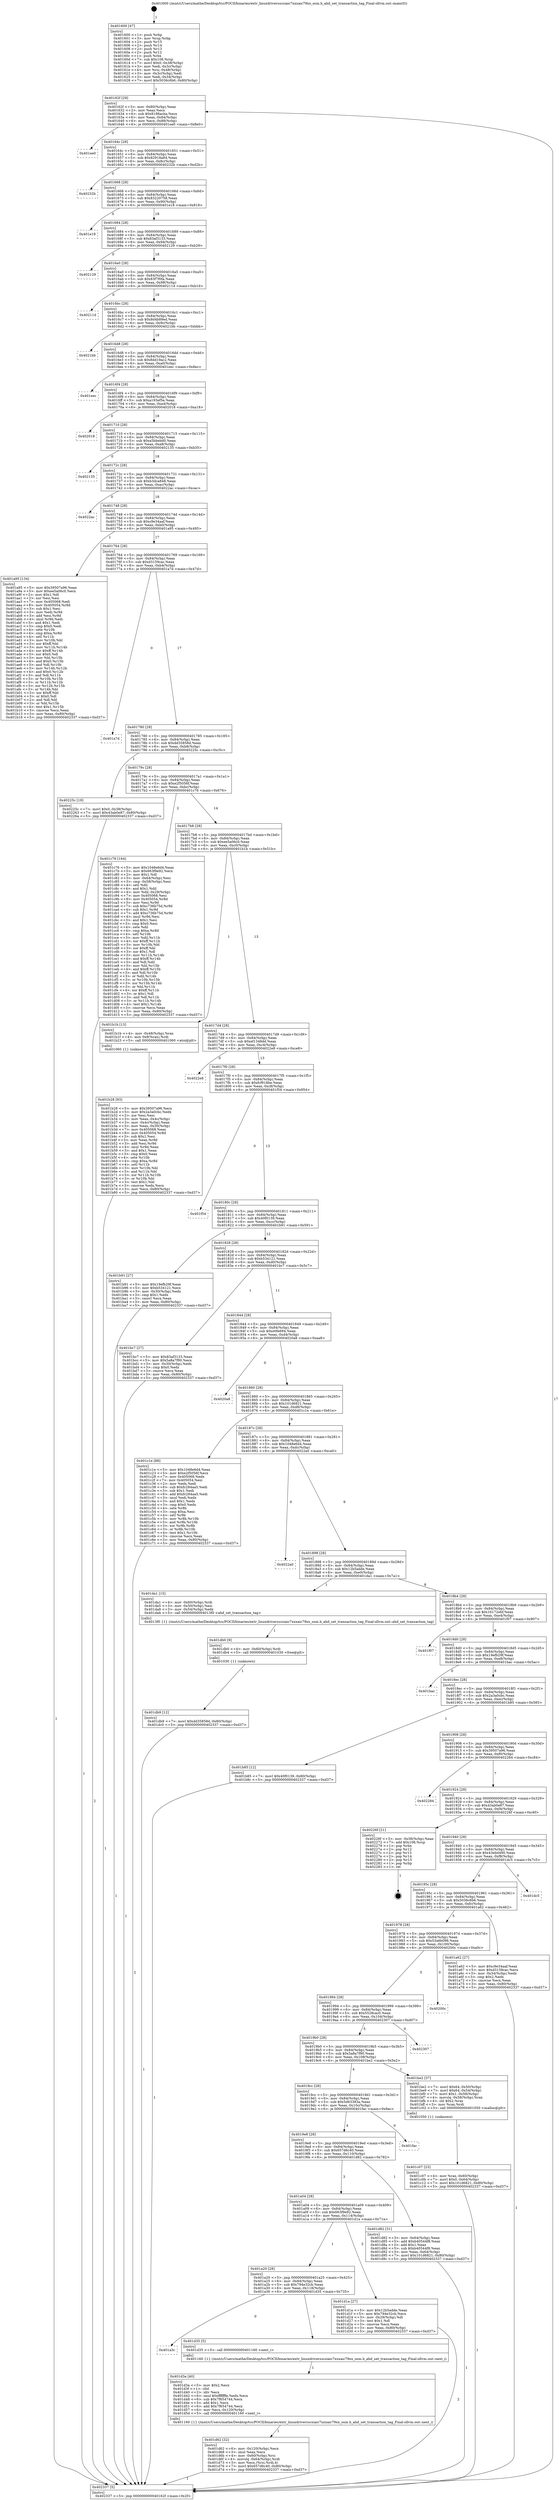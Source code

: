 digraph "0x401600" {
  label = "0x401600 (/mnt/c/Users/mathe/Desktop/tcc/POCII/binaries/extr_linuxdriversscsiaic7xxxaic79xx_osm.h_ahd_set_transaction_tag_Final-ollvm.out::main(0))"
  labelloc = "t"
  node[shape=record]

  Entry [label="",width=0.3,height=0.3,shape=circle,fillcolor=black,style=filled]
  "0x40162f" [label="{
     0x40162f [29]\l
     | [instrs]\l
     &nbsp;&nbsp;0x40162f \<+3\>: mov -0x80(%rbp),%eax\l
     &nbsp;&nbsp;0x401632 \<+2\>: mov %eax,%ecx\l
     &nbsp;&nbsp;0x401634 \<+6\>: sub $0x8188acba,%ecx\l
     &nbsp;&nbsp;0x40163a \<+6\>: mov %eax,-0x84(%rbp)\l
     &nbsp;&nbsp;0x401640 \<+6\>: mov %ecx,-0x88(%rbp)\l
     &nbsp;&nbsp;0x401646 \<+6\>: je 0000000000401ee0 \<main+0x8e0\>\l
  }"]
  "0x401ee0" [label="{
     0x401ee0\l
  }", style=dashed]
  "0x40164c" [label="{
     0x40164c [28]\l
     | [instrs]\l
     &nbsp;&nbsp;0x40164c \<+5\>: jmp 0000000000401651 \<main+0x51\>\l
     &nbsp;&nbsp;0x401651 \<+6\>: mov -0x84(%rbp),%eax\l
     &nbsp;&nbsp;0x401657 \<+5\>: sub $0x82918a84,%eax\l
     &nbsp;&nbsp;0x40165c \<+6\>: mov %eax,-0x8c(%rbp)\l
     &nbsp;&nbsp;0x401662 \<+6\>: je 000000000040232b \<main+0xd2b\>\l
  }"]
  Exit [label="",width=0.3,height=0.3,shape=circle,fillcolor=black,style=filled,peripheries=2]
  "0x40232b" [label="{
     0x40232b\l
  }", style=dashed]
  "0x401668" [label="{
     0x401668 [28]\l
     | [instrs]\l
     &nbsp;&nbsp;0x401668 \<+5\>: jmp 000000000040166d \<main+0x6d\>\l
     &nbsp;&nbsp;0x40166d \<+6\>: mov -0x84(%rbp),%eax\l
     &nbsp;&nbsp;0x401673 \<+5\>: sub $0x83220758,%eax\l
     &nbsp;&nbsp;0x401678 \<+6\>: mov %eax,-0x90(%rbp)\l
     &nbsp;&nbsp;0x40167e \<+6\>: je 0000000000401e18 \<main+0x818\>\l
  }"]
  "0x401db9" [label="{
     0x401db9 [12]\l
     | [instrs]\l
     &nbsp;&nbsp;0x401db9 \<+7\>: movl $0xdd35858d,-0x80(%rbp)\l
     &nbsp;&nbsp;0x401dc0 \<+5\>: jmp 0000000000402337 \<main+0xd37\>\l
  }"]
  "0x401e18" [label="{
     0x401e18\l
  }", style=dashed]
  "0x401684" [label="{
     0x401684 [28]\l
     | [instrs]\l
     &nbsp;&nbsp;0x401684 \<+5\>: jmp 0000000000401689 \<main+0x89\>\l
     &nbsp;&nbsp;0x401689 \<+6\>: mov -0x84(%rbp),%eax\l
     &nbsp;&nbsp;0x40168f \<+5\>: sub $0x83af3133,%eax\l
     &nbsp;&nbsp;0x401694 \<+6\>: mov %eax,-0x94(%rbp)\l
     &nbsp;&nbsp;0x40169a \<+6\>: je 0000000000402129 \<main+0xb29\>\l
  }"]
  "0x401db0" [label="{
     0x401db0 [9]\l
     | [instrs]\l
     &nbsp;&nbsp;0x401db0 \<+4\>: mov -0x60(%rbp),%rdi\l
     &nbsp;&nbsp;0x401db4 \<+5\>: call 0000000000401030 \<free@plt\>\l
     | [calls]\l
     &nbsp;&nbsp;0x401030 \{1\} (unknown)\l
  }"]
  "0x402129" [label="{
     0x402129\l
  }", style=dashed]
  "0x4016a0" [label="{
     0x4016a0 [28]\l
     | [instrs]\l
     &nbsp;&nbsp;0x4016a0 \<+5\>: jmp 00000000004016a5 \<main+0xa5\>\l
     &nbsp;&nbsp;0x4016a5 \<+6\>: mov -0x84(%rbp),%eax\l
     &nbsp;&nbsp;0x4016ab \<+5\>: sub $0x83f7f0fa,%eax\l
     &nbsp;&nbsp;0x4016b0 \<+6\>: mov %eax,-0x98(%rbp)\l
     &nbsp;&nbsp;0x4016b6 \<+6\>: je 000000000040211d \<main+0xb1d\>\l
  }"]
  "0x401d62" [label="{
     0x401d62 [32]\l
     | [instrs]\l
     &nbsp;&nbsp;0x401d62 \<+6\>: mov -0x120(%rbp),%ecx\l
     &nbsp;&nbsp;0x401d68 \<+3\>: imul %eax,%ecx\l
     &nbsp;&nbsp;0x401d6b \<+4\>: mov -0x60(%rbp),%rsi\l
     &nbsp;&nbsp;0x401d6f \<+4\>: movslq -0x64(%rbp),%rdi\l
     &nbsp;&nbsp;0x401d73 \<+3\>: mov %ecx,(%rsi,%rdi,4)\l
     &nbsp;&nbsp;0x401d76 \<+7\>: movl $0x657d6c40,-0x80(%rbp)\l
     &nbsp;&nbsp;0x401d7d \<+5\>: jmp 0000000000402337 \<main+0xd37\>\l
  }"]
  "0x40211d" [label="{
     0x40211d\l
  }", style=dashed]
  "0x4016bc" [label="{
     0x4016bc [28]\l
     | [instrs]\l
     &nbsp;&nbsp;0x4016bc \<+5\>: jmp 00000000004016c1 \<main+0xc1\>\l
     &nbsp;&nbsp;0x4016c1 \<+6\>: mov -0x84(%rbp),%eax\l
     &nbsp;&nbsp;0x4016c7 \<+5\>: sub $0x8d4b89ed,%eax\l
     &nbsp;&nbsp;0x4016cc \<+6\>: mov %eax,-0x9c(%rbp)\l
     &nbsp;&nbsp;0x4016d2 \<+6\>: je 00000000004021bb \<main+0xbbb\>\l
  }"]
  "0x401d3a" [label="{
     0x401d3a [40]\l
     | [instrs]\l
     &nbsp;&nbsp;0x401d3a \<+5\>: mov $0x2,%ecx\l
     &nbsp;&nbsp;0x401d3f \<+1\>: cltd\l
     &nbsp;&nbsp;0x401d40 \<+2\>: idiv %ecx\l
     &nbsp;&nbsp;0x401d42 \<+6\>: imul $0xfffffffe,%edx,%ecx\l
     &nbsp;&nbsp;0x401d48 \<+6\>: sub $0x7f654744,%ecx\l
     &nbsp;&nbsp;0x401d4e \<+3\>: add $0x1,%ecx\l
     &nbsp;&nbsp;0x401d51 \<+6\>: add $0x7f654744,%ecx\l
     &nbsp;&nbsp;0x401d57 \<+6\>: mov %ecx,-0x120(%rbp)\l
     &nbsp;&nbsp;0x401d5d \<+5\>: call 0000000000401160 \<next_i\>\l
     | [calls]\l
     &nbsp;&nbsp;0x401160 \{1\} (/mnt/c/Users/mathe/Desktop/tcc/POCII/binaries/extr_linuxdriversscsiaic7xxxaic79xx_osm.h_ahd_set_transaction_tag_Final-ollvm.out::next_i)\l
  }"]
  "0x4021bb" [label="{
     0x4021bb\l
  }", style=dashed]
  "0x4016d8" [label="{
     0x4016d8 [28]\l
     | [instrs]\l
     &nbsp;&nbsp;0x4016d8 \<+5\>: jmp 00000000004016dd \<main+0xdd\>\l
     &nbsp;&nbsp;0x4016dd \<+6\>: mov -0x84(%rbp),%eax\l
     &nbsp;&nbsp;0x4016e3 \<+5\>: sub $0x8dd19ac2,%eax\l
     &nbsp;&nbsp;0x4016e8 \<+6\>: mov %eax,-0xa0(%rbp)\l
     &nbsp;&nbsp;0x4016ee \<+6\>: je 0000000000401eec \<main+0x8ec\>\l
  }"]
  "0x401a3c" [label="{
     0x401a3c\l
  }", style=dashed]
  "0x401eec" [label="{
     0x401eec\l
  }", style=dashed]
  "0x4016f4" [label="{
     0x4016f4 [28]\l
     | [instrs]\l
     &nbsp;&nbsp;0x4016f4 \<+5\>: jmp 00000000004016f9 \<main+0xf9\>\l
     &nbsp;&nbsp;0x4016f9 \<+6\>: mov -0x84(%rbp),%eax\l
     &nbsp;&nbsp;0x4016ff \<+5\>: sub $0xa193ef5e,%eax\l
     &nbsp;&nbsp;0x401704 \<+6\>: mov %eax,-0xa4(%rbp)\l
     &nbsp;&nbsp;0x40170a \<+6\>: je 0000000000402018 \<main+0xa18\>\l
  }"]
  "0x401d35" [label="{
     0x401d35 [5]\l
     | [instrs]\l
     &nbsp;&nbsp;0x401d35 \<+5\>: call 0000000000401160 \<next_i\>\l
     | [calls]\l
     &nbsp;&nbsp;0x401160 \{1\} (/mnt/c/Users/mathe/Desktop/tcc/POCII/binaries/extr_linuxdriversscsiaic7xxxaic79xx_osm.h_ahd_set_transaction_tag_Final-ollvm.out::next_i)\l
  }"]
  "0x402018" [label="{
     0x402018\l
  }", style=dashed]
  "0x401710" [label="{
     0x401710 [28]\l
     | [instrs]\l
     &nbsp;&nbsp;0x401710 \<+5\>: jmp 0000000000401715 \<main+0x115\>\l
     &nbsp;&nbsp;0x401715 \<+6\>: mov -0x84(%rbp),%eax\l
     &nbsp;&nbsp;0x40171b \<+5\>: sub $0xa5bbebd0,%eax\l
     &nbsp;&nbsp;0x401720 \<+6\>: mov %eax,-0xa8(%rbp)\l
     &nbsp;&nbsp;0x401726 \<+6\>: je 0000000000402135 \<main+0xb35\>\l
  }"]
  "0x401a20" [label="{
     0x401a20 [28]\l
     | [instrs]\l
     &nbsp;&nbsp;0x401a20 \<+5\>: jmp 0000000000401a25 \<main+0x425\>\l
     &nbsp;&nbsp;0x401a25 \<+6\>: mov -0x84(%rbp),%eax\l
     &nbsp;&nbsp;0x401a2b \<+5\>: sub $0x794e32cb,%eax\l
     &nbsp;&nbsp;0x401a30 \<+6\>: mov %eax,-0x118(%rbp)\l
     &nbsp;&nbsp;0x401a36 \<+6\>: je 0000000000401d35 \<main+0x735\>\l
  }"]
  "0x402135" [label="{
     0x402135\l
  }", style=dashed]
  "0x40172c" [label="{
     0x40172c [28]\l
     | [instrs]\l
     &nbsp;&nbsp;0x40172c \<+5\>: jmp 0000000000401731 \<main+0x131\>\l
     &nbsp;&nbsp;0x401731 \<+6\>: mov -0x84(%rbp),%eax\l
     &nbsp;&nbsp;0x401737 \<+5\>: sub $0xb3dca848,%eax\l
     &nbsp;&nbsp;0x40173c \<+6\>: mov %eax,-0xac(%rbp)\l
     &nbsp;&nbsp;0x401742 \<+6\>: je 00000000004022ac \<main+0xcac\>\l
  }"]
  "0x401d1a" [label="{
     0x401d1a [27]\l
     | [instrs]\l
     &nbsp;&nbsp;0x401d1a \<+5\>: mov $0x12b5adde,%eax\l
     &nbsp;&nbsp;0x401d1f \<+5\>: mov $0x794e32cb,%ecx\l
     &nbsp;&nbsp;0x401d24 \<+3\>: mov -0x29(%rbp),%dl\l
     &nbsp;&nbsp;0x401d27 \<+3\>: test $0x1,%dl\l
     &nbsp;&nbsp;0x401d2a \<+3\>: cmovne %ecx,%eax\l
     &nbsp;&nbsp;0x401d2d \<+3\>: mov %eax,-0x80(%rbp)\l
     &nbsp;&nbsp;0x401d30 \<+5\>: jmp 0000000000402337 \<main+0xd37\>\l
  }"]
  "0x4022ac" [label="{
     0x4022ac\l
  }", style=dashed]
  "0x401748" [label="{
     0x401748 [28]\l
     | [instrs]\l
     &nbsp;&nbsp;0x401748 \<+5\>: jmp 000000000040174d \<main+0x14d\>\l
     &nbsp;&nbsp;0x40174d \<+6\>: mov -0x84(%rbp),%eax\l
     &nbsp;&nbsp;0x401753 \<+5\>: sub $0xc9e34aaf,%eax\l
     &nbsp;&nbsp;0x401758 \<+6\>: mov %eax,-0xb0(%rbp)\l
     &nbsp;&nbsp;0x40175e \<+6\>: je 0000000000401a95 \<main+0x495\>\l
  }"]
  "0x401a04" [label="{
     0x401a04 [28]\l
     | [instrs]\l
     &nbsp;&nbsp;0x401a04 \<+5\>: jmp 0000000000401a09 \<main+0x409\>\l
     &nbsp;&nbsp;0x401a09 \<+6\>: mov -0x84(%rbp),%eax\l
     &nbsp;&nbsp;0x401a0f \<+5\>: sub $0x663f9e92,%eax\l
     &nbsp;&nbsp;0x401a14 \<+6\>: mov %eax,-0x114(%rbp)\l
     &nbsp;&nbsp;0x401a1a \<+6\>: je 0000000000401d1a \<main+0x71a\>\l
  }"]
  "0x401a95" [label="{
     0x401a95 [134]\l
     | [instrs]\l
     &nbsp;&nbsp;0x401a95 \<+5\>: mov $0x39507a96,%eax\l
     &nbsp;&nbsp;0x401a9a \<+5\>: mov $0xee5a06c0,%ecx\l
     &nbsp;&nbsp;0x401a9f \<+2\>: mov $0x1,%dl\l
     &nbsp;&nbsp;0x401aa1 \<+2\>: xor %esi,%esi\l
     &nbsp;&nbsp;0x401aa3 \<+7\>: mov 0x405068,%edi\l
     &nbsp;&nbsp;0x401aaa \<+8\>: mov 0x405054,%r8d\l
     &nbsp;&nbsp;0x401ab2 \<+3\>: sub $0x1,%esi\l
     &nbsp;&nbsp;0x401ab5 \<+3\>: mov %edi,%r9d\l
     &nbsp;&nbsp;0x401ab8 \<+3\>: add %esi,%r9d\l
     &nbsp;&nbsp;0x401abb \<+4\>: imul %r9d,%edi\l
     &nbsp;&nbsp;0x401abf \<+3\>: and $0x1,%edi\l
     &nbsp;&nbsp;0x401ac2 \<+3\>: cmp $0x0,%edi\l
     &nbsp;&nbsp;0x401ac5 \<+4\>: sete %r10b\l
     &nbsp;&nbsp;0x401ac9 \<+4\>: cmp $0xa,%r8d\l
     &nbsp;&nbsp;0x401acd \<+4\>: setl %r11b\l
     &nbsp;&nbsp;0x401ad1 \<+3\>: mov %r10b,%bl\l
     &nbsp;&nbsp;0x401ad4 \<+3\>: xor $0xff,%bl\l
     &nbsp;&nbsp;0x401ad7 \<+3\>: mov %r11b,%r14b\l
     &nbsp;&nbsp;0x401ada \<+4\>: xor $0xff,%r14b\l
     &nbsp;&nbsp;0x401ade \<+3\>: xor $0x0,%dl\l
     &nbsp;&nbsp;0x401ae1 \<+3\>: mov %bl,%r15b\l
     &nbsp;&nbsp;0x401ae4 \<+4\>: and $0x0,%r15b\l
     &nbsp;&nbsp;0x401ae8 \<+3\>: and %dl,%r10b\l
     &nbsp;&nbsp;0x401aeb \<+3\>: mov %r14b,%r12b\l
     &nbsp;&nbsp;0x401aee \<+4\>: and $0x0,%r12b\l
     &nbsp;&nbsp;0x401af2 \<+3\>: and %dl,%r11b\l
     &nbsp;&nbsp;0x401af5 \<+3\>: or %r10b,%r15b\l
     &nbsp;&nbsp;0x401af8 \<+3\>: or %r11b,%r12b\l
     &nbsp;&nbsp;0x401afb \<+3\>: xor %r12b,%r15b\l
     &nbsp;&nbsp;0x401afe \<+3\>: or %r14b,%bl\l
     &nbsp;&nbsp;0x401b01 \<+3\>: xor $0xff,%bl\l
     &nbsp;&nbsp;0x401b04 \<+3\>: or $0x0,%dl\l
     &nbsp;&nbsp;0x401b07 \<+2\>: and %dl,%bl\l
     &nbsp;&nbsp;0x401b09 \<+3\>: or %bl,%r15b\l
     &nbsp;&nbsp;0x401b0c \<+4\>: test $0x1,%r15b\l
     &nbsp;&nbsp;0x401b10 \<+3\>: cmovne %ecx,%eax\l
     &nbsp;&nbsp;0x401b13 \<+3\>: mov %eax,-0x80(%rbp)\l
     &nbsp;&nbsp;0x401b16 \<+5\>: jmp 0000000000402337 \<main+0xd37\>\l
  }"]
  "0x401764" [label="{
     0x401764 [28]\l
     | [instrs]\l
     &nbsp;&nbsp;0x401764 \<+5\>: jmp 0000000000401769 \<main+0x169\>\l
     &nbsp;&nbsp;0x401769 \<+6\>: mov -0x84(%rbp),%eax\l
     &nbsp;&nbsp;0x40176f \<+5\>: sub $0xd3159cac,%eax\l
     &nbsp;&nbsp;0x401774 \<+6\>: mov %eax,-0xb4(%rbp)\l
     &nbsp;&nbsp;0x40177a \<+6\>: je 0000000000401a7d \<main+0x47d\>\l
  }"]
  "0x401d82" [label="{
     0x401d82 [31]\l
     | [instrs]\l
     &nbsp;&nbsp;0x401d82 \<+3\>: mov -0x64(%rbp),%eax\l
     &nbsp;&nbsp;0x401d85 \<+5\>: add $0xb40544f8,%eax\l
     &nbsp;&nbsp;0x401d8a \<+3\>: add $0x1,%eax\l
     &nbsp;&nbsp;0x401d8d \<+5\>: sub $0xb40544f8,%eax\l
     &nbsp;&nbsp;0x401d92 \<+3\>: mov %eax,-0x64(%rbp)\l
     &nbsp;&nbsp;0x401d95 \<+7\>: movl $0x101d6821,-0x80(%rbp)\l
     &nbsp;&nbsp;0x401d9c \<+5\>: jmp 0000000000402337 \<main+0xd37\>\l
  }"]
  "0x401a7d" [label="{
     0x401a7d\l
  }", style=dashed]
  "0x401780" [label="{
     0x401780 [28]\l
     | [instrs]\l
     &nbsp;&nbsp;0x401780 \<+5\>: jmp 0000000000401785 \<main+0x185\>\l
     &nbsp;&nbsp;0x401785 \<+6\>: mov -0x84(%rbp),%eax\l
     &nbsp;&nbsp;0x40178b \<+5\>: sub $0xdd35858d,%eax\l
     &nbsp;&nbsp;0x401790 \<+6\>: mov %eax,-0xb8(%rbp)\l
     &nbsp;&nbsp;0x401796 \<+6\>: je 000000000040225c \<main+0xc5c\>\l
  }"]
  "0x4019e8" [label="{
     0x4019e8 [28]\l
     | [instrs]\l
     &nbsp;&nbsp;0x4019e8 \<+5\>: jmp 00000000004019ed \<main+0x3ed\>\l
     &nbsp;&nbsp;0x4019ed \<+6\>: mov -0x84(%rbp),%eax\l
     &nbsp;&nbsp;0x4019f3 \<+5\>: sub $0x657d6c40,%eax\l
     &nbsp;&nbsp;0x4019f8 \<+6\>: mov %eax,-0x110(%rbp)\l
     &nbsp;&nbsp;0x4019fe \<+6\>: je 0000000000401d82 \<main+0x782\>\l
  }"]
  "0x40225c" [label="{
     0x40225c [19]\l
     | [instrs]\l
     &nbsp;&nbsp;0x40225c \<+7\>: movl $0x0,-0x38(%rbp)\l
     &nbsp;&nbsp;0x402263 \<+7\>: movl $0x43ab0e87,-0x80(%rbp)\l
     &nbsp;&nbsp;0x40226a \<+5\>: jmp 0000000000402337 \<main+0xd37\>\l
  }"]
  "0x40179c" [label="{
     0x40179c [28]\l
     | [instrs]\l
     &nbsp;&nbsp;0x40179c \<+5\>: jmp 00000000004017a1 \<main+0x1a1\>\l
     &nbsp;&nbsp;0x4017a1 \<+6\>: mov -0x84(%rbp),%eax\l
     &nbsp;&nbsp;0x4017a7 \<+5\>: sub $0xe2f5056f,%eax\l
     &nbsp;&nbsp;0x4017ac \<+6\>: mov %eax,-0xbc(%rbp)\l
     &nbsp;&nbsp;0x4017b2 \<+6\>: je 0000000000401c76 \<main+0x676\>\l
  }"]
  "0x401fac" [label="{
     0x401fac\l
  }", style=dashed]
  "0x401c76" [label="{
     0x401c76 [164]\l
     | [instrs]\l
     &nbsp;&nbsp;0x401c76 \<+5\>: mov $0x1048e6d4,%eax\l
     &nbsp;&nbsp;0x401c7b \<+5\>: mov $0x663f9e92,%ecx\l
     &nbsp;&nbsp;0x401c80 \<+2\>: mov $0x1,%dl\l
     &nbsp;&nbsp;0x401c82 \<+3\>: mov -0x64(%rbp),%esi\l
     &nbsp;&nbsp;0x401c85 \<+3\>: cmp -0x58(%rbp),%esi\l
     &nbsp;&nbsp;0x401c88 \<+4\>: setl %dil\l
     &nbsp;&nbsp;0x401c8c \<+4\>: and $0x1,%dil\l
     &nbsp;&nbsp;0x401c90 \<+4\>: mov %dil,-0x29(%rbp)\l
     &nbsp;&nbsp;0x401c94 \<+7\>: mov 0x405068,%esi\l
     &nbsp;&nbsp;0x401c9b \<+8\>: mov 0x405054,%r8d\l
     &nbsp;&nbsp;0x401ca3 \<+3\>: mov %esi,%r9d\l
     &nbsp;&nbsp;0x401ca6 \<+7\>: sub $0xc736b75d,%r9d\l
     &nbsp;&nbsp;0x401cad \<+4\>: sub $0x1,%r9d\l
     &nbsp;&nbsp;0x401cb1 \<+7\>: add $0xc736b75d,%r9d\l
     &nbsp;&nbsp;0x401cb8 \<+4\>: imul %r9d,%esi\l
     &nbsp;&nbsp;0x401cbc \<+3\>: and $0x1,%esi\l
     &nbsp;&nbsp;0x401cbf \<+3\>: cmp $0x0,%esi\l
     &nbsp;&nbsp;0x401cc2 \<+4\>: sete %dil\l
     &nbsp;&nbsp;0x401cc6 \<+4\>: cmp $0xa,%r8d\l
     &nbsp;&nbsp;0x401cca \<+4\>: setl %r10b\l
     &nbsp;&nbsp;0x401cce \<+3\>: mov %dil,%r11b\l
     &nbsp;&nbsp;0x401cd1 \<+4\>: xor $0xff,%r11b\l
     &nbsp;&nbsp;0x401cd5 \<+3\>: mov %r10b,%bl\l
     &nbsp;&nbsp;0x401cd8 \<+3\>: xor $0xff,%bl\l
     &nbsp;&nbsp;0x401cdb \<+3\>: xor $0x1,%dl\l
     &nbsp;&nbsp;0x401cde \<+3\>: mov %r11b,%r14b\l
     &nbsp;&nbsp;0x401ce1 \<+4\>: and $0xff,%r14b\l
     &nbsp;&nbsp;0x401ce5 \<+3\>: and %dl,%dil\l
     &nbsp;&nbsp;0x401ce8 \<+3\>: mov %bl,%r15b\l
     &nbsp;&nbsp;0x401ceb \<+4\>: and $0xff,%r15b\l
     &nbsp;&nbsp;0x401cef \<+3\>: and %dl,%r10b\l
     &nbsp;&nbsp;0x401cf2 \<+3\>: or %dil,%r14b\l
     &nbsp;&nbsp;0x401cf5 \<+3\>: or %r10b,%r15b\l
     &nbsp;&nbsp;0x401cf8 \<+3\>: xor %r15b,%r14b\l
     &nbsp;&nbsp;0x401cfb \<+3\>: or %bl,%r11b\l
     &nbsp;&nbsp;0x401cfe \<+4\>: xor $0xff,%r11b\l
     &nbsp;&nbsp;0x401d02 \<+3\>: or $0x1,%dl\l
     &nbsp;&nbsp;0x401d05 \<+3\>: and %dl,%r11b\l
     &nbsp;&nbsp;0x401d08 \<+3\>: or %r11b,%r14b\l
     &nbsp;&nbsp;0x401d0b \<+4\>: test $0x1,%r14b\l
     &nbsp;&nbsp;0x401d0f \<+3\>: cmovne %ecx,%eax\l
     &nbsp;&nbsp;0x401d12 \<+3\>: mov %eax,-0x80(%rbp)\l
     &nbsp;&nbsp;0x401d15 \<+5\>: jmp 0000000000402337 \<main+0xd37\>\l
  }"]
  "0x4017b8" [label="{
     0x4017b8 [28]\l
     | [instrs]\l
     &nbsp;&nbsp;0x4017b8 \<+5\>: jmp 00000000004017bd \<main+0x1bd\>\l
     &nbsp;&nbsp;0x4017bd \<+6\>: mov -0x84(%rbp),%eax\l
     &nbsp;&nbsp;0x4017c3 \<+5\>: sub $0xee5a06c0,%eax\l
     &nbsp;&nbsp;0x4017c8 \<+6\>: mov %eax,-0xc0(%rbp)\l
     &nbsp;&nbsp;0x4017ce \<+6\>: je 0000000000401b1b \<main+0x51b\>\l
  }"]
  "0x401c07" [label="{
     0x401c07 [23]\l
     | [instrs]\l
     &nbsp;&nbsp;0x401c07 \<+4\>: mov %rax,-0x60(%rbp)\l
     &nbsp;&nbsp;0x401c0b \<+7\>: movl $0x0,-0x64(%rbp)\l
     &nbsp;&nbsp;0x401c12 \<+7\>: movl $0x101d6821,-0x80(%rbp)\l
     &nbsp;&nbsp;0x401c19 \<+5\>: jmp 0000000000402337 \<main+0xd37\>\l
  }"]
  "0x401b1b" [label="{
     0x401b1b [13]\l
     | [instrs]\l
     &nbsp;&nbsp;0x401b1b \<+4\>: mov -0x48(%rbp),%rax\l
     &nbsp;&nbsp;0x401b1f \<+4\>: mov 0x8(%rax),%rdi\l
     &nbsp;&nbsp;0x401b23 \<+5\>: call 0000000000401060 \<atoi@plt\>\l
     | [calls]\l
     &nbsp;&nbsp;0x401060 \{1\} (unknown)\l
  }"]
  "0x4017d4" [label="{
     0x4017d4 [28]\l
     | [instrs]\l
     &nbsp;&nbsp;0x4017d4 \<+5\>: jmp 00000000004017d9 \<main+0x1d9\>\l
     &nbsp;&nbsp;0x4017d9 \<+6\>: mov -0x84(%rbp),%eax\l
     &nbsp;&nbsp;0x4017df \<+5\>: sub $0xef1348dd,%eax\l
     &nbsp;&nbsp;0x4017e4 \<+6\>: mov %eax,-0xc4(%rbp)\l
     &nbsp;&nbsp;0x4017ea \<+6\>: je 00000000004022e8 \<main+0xce8\>\l
  }"]
  "0x4019cc" [label="{
     0x4019cc [28]\l
     | [instrs]\l
     &nbsp;&nbsp;0x4019cc \<+5\>: jmp 00000000004019d1 \<main+0x3d1\>\l
     &nbsp;&nbsp;0x4019d1 \<+6\>: mov -0x84(%rbp),%eax\l
     &nbsp;&nbsp;0x4019d7 \<+5\>: sub $0x5d63383a,%eax\l
     &nbsp;&nbsp;0x4019dc \<+6\>: mov %eax,-0x10c(%rbp)\l
     &nbsp;&nbsp;0x4019e2 \<+6\>: je 0000000000401fac \<main+0x9ac\>\l
  }"]
  "0x4022e8" [label="{
     0x4022e8\l
  }", style=dashed]
  "0x4017f0" [label="{
     0x4017f0 [28]\l
     | [instrs]\l
     &nbsp;&nbsp;0x4017f0 \<+5\>: jmp 00000000004017f5 \<main+0x1f5\>\l
     &nbsp;&nbsp;0x4017f5 \<+6\>: mov -0x84(%rbp),%eax\l
     &nbsp;&nbsp;0x4017fb \<+5\>: sub $0xfcf918be,%eax\l
     &nbsp;&nbsp;0x401800 \<+6\>: mov %eax,-0xc8(%rbp)\l
     &nbsp;&nbsp;0x401806 \<+6\>: je 0000000000401f54 \<main+0x954\>\l
  }"]
  "0x401be2" [label="{
     0x401be2 [37]\l
     | [instrs]\l
     &nbsp;&nbsp;0x401be2 \<+7\>: movl $0x64,-0x50(%rbp)\l
     &nbsp;&nbsp;0x401be9 \<+7\>: movl $0x64,-0x54(%rbp)\l
     &nbsp;&nbsp;0x401bf0 \<+7\>: movl $0x1,-0x58(%rbp)\l
     &nbsp;&nbsp;0x401bf7 \<+4\>: movslq -0x58(%rbp),%rax\l
     &nbsp;&nbsp;0x401bfb \<+4\>: shl $0x2,%rax\l
     &nbsp;&nbsp;0x401bff \<+3\>: mov %rax,%rdi\l
     &nbsp;&nbsp;0x401c02 \<+5\>: call 0000000000401050 \<malloc@plt\>\l
     | [calls]\l
     &nbsp;&nbsp;0x401050 \{1\} (unknown)\l
  }"]
  "0x401f54" [label="{
     0x401f54\l
  }", style=dashed]
  "0x40180c" [label="{
     0x40180c [28]\l
     | [instrs]\l
     &nbsp;&nbsp;0x40180c \<+5\>: jmp 0000000000401811 \<main+0x211\>\l
     &nbsp;&nbsp;0x401811 \<+6\>: mov -0x84(%rbp),%eax\l
     &nbsp;&nbsp;0x401817 \<+5\>: sub $0x40f0139,%eax\l
     &nbsp;&nbsp;0x40181c \<+6\>: mov %eax,-0xcc(%rbp)\l
     &nbsp;&nbsp;0x401822 \<+6\>: je 0000000000401b91 \<main+0x591\>\l
  }"]
  "0x4019b0" [label="{
     0x4019b0 [28]\l
     | [instrs]\l
     &nbsp;&nbsp;0x4019b0 \<+5\>: jmp 00000000004019b5 \<main+0x3b5\>\l
     &nbsp;&nbsp;0x4019b5 \<+6\>: mov -0x84(%rbp),%eax\l
     &nbsp;&nbsp;0x4019bb \<+5\>: sub $0x5a8a7f90,%eax\l
     &nbsp;&nbsp;0x4019c0 \<+6\>: mov %eax,-0x108(%rbp)\l
     &nbsp;&nbsp;0x4019c6 \<+6\>: je 0000000000401be2 \<main+0x5e2\>\l
  }"]
  "0x401b91" [label="{
     0x401b91 [27]\l
     | [instrs]\l
     &nbsp;&nbsp;0x401b91 \<+5\>: mov $0x19efb29f,%eax\l
     &nbsp;&nbsp;0x401b96 \<+5\>: mov $0xb534121,%ecx\l
     &nbsp;&nbsp;0x401b9b \<+3\>: mov -0x30(%rbp),%edx\l
     &nbsp;&nbsp;0x401b9e \<+3\>: cmp $0x1,%edx\l
     &nbsp;&nbsp;0x401ba1 \<+3\>: cmovl %ecx,%eax\l
     &nbsp;&nbsp;0x401ba4 \<+3\>: mov %eax,-0x80(%rbp)\l
     &nbsp;&nbsp;0x401ba7 \<+5\>: jmp 0000000000402337 \<main+0xd37\>\l
  }"]
  "0x401828" [label="{
     0x401828 [28]\l
     | [instrs]\l
     &nbsp;&nbsp;0x401828 \<+5\>: jmp 000000000040182d \<main+0x22d\>\l
     &nbsp;&nbsp;0x40182d \<+6\>: mov -0x84(%rbp),%eax\l
     &nbsp;&nbsp;0x401833 \<+5\>: sub $0xb534121,%eax\l
     &nbsp;&nbsp;0x401838 \<+6\>: mov %eax,-0xd0(%rbp)\l
     &nbsp;&nbsp;0x40183e \<+6\>: je 0000000000401bc7 \<main+0x5c7\>\l
  }"]
  "0x402307" [label="{
     0x402307\l
  }", style=dashed]
  "0x401bc7" [label="{
     0x401bc7 [27]\l
     | [instrs]\l
     &nbsp;&nbsp;0x401bc7 \<+5\>: mov $0x83af3133,%eax\l
     &nbsp;&nbsp;0x401bcc \<+5\>: mov $0x5a8a7f90,%ecx\l
     &nbsp;&nbsp;0x401bd1 \<+3\>: mov -0x30(%rbp),%edx\l
     &nbsp;&nbsp;0x401bd4 \<+3\>: cmp $0x0,%edx\l
     &nbsp;&nbsp;0x401bd7 \<+3\>: cmove %ecx,%eax\l
     &nbsp;&nbsp;0x401bda \<+3\>: mov %eax,-0x80(%rbp)\l
     &nbsp;&nbsp;0x401bdd \<+5\>: jmp 0000000000402337 \<main+0xd37\>\l
  }"]
  "0x401844" [label="{
     0x401844 [28]\l
     | [instrs]\l
     &nbsp;&nbsp;0x401844 \<+5\>: jmp 0000000000401849 \<main+0x249\>\l
     &nbsp;&nbsp;0x401849 \<+6\>: mov -0x84(%rbp),%eax\l
     &nbsp;&nbsp;0x40184f \<+5\>: sub $0xe0fe694,%eax\l
     &nbsp;&nbsp;0x401854 \<+6\>: mov %eax,-0xd4(%rbp)\l
     &nbsp;&nbsp;0x40185a \<+6\>: je 00000000004020a8 \<main+0xaa8\>\l
  }"]
  "0x401994" [label="{
     0x401994 [28]\l
     | [instrs]\l
     &nbsp;&nbsp;0x401994 \<+5\>: jmp 0000000000401999 \<main+0x399\>\l
     &nbsp;&nbsp;0x401999 \<+6\>: mov -0x84(%rbp),%eax\l
     &nbsp;&nbsp;0x40199f \<+5\>: sub $0x5528cac0,%eax\l
     &nbsp;&nbsp;0x4019a4 \<+6\>: mov %eax,-0x104(%rbp)\l
     &nbsp;&nbsp;0x4019aa \<+6\>: je 0000000000402307 \<main+0xd07\>\l
  }"]
  "0x4020a8" [label="{
     0x4020a8\l
  }", style=dashed]
  "0x401860" [label="{
     0x401860 [28]\l
     | [instrs]\l
     &nbsp;&nbsp;0x401860 \<+5\>: jmp 0000000000401865 \<main+0x265\>\l
     &nbsp;&nbsp;0x401865 \<+6\>: mov -0x84(%rbp),%eax\l
     &nbsp;&nbsp;0x40186b \<+5\>: sub $0x101d6821,%eax\l
     &nbsp;&nbsp;0x401870 \<+6\>: mov %eax,-0xd8(%rbp)\l
     &nbsp;&nbsp;0x401876 \<+6\>: je 0000000000401c1e \<main+0x61e\>\l
  }"]
  "0x40200c" [label="{
     0x40200c\l
  }", style=dashed]
  "0x401c1e" [label="{
     0x401c1e [88]\l
     | [instrs]\l
     &nbsp;&nbsp;0x401c1e \<+5\>: mov $0x1048e6d4,%eax\l
     &nbsp;&nbsp;0x401c23 \<+5\>: mov $0xe2f5056f,%ecx\l
     &nbsp;&nbsp;0x401c28 \<+7\>: mov 0x405068,%edx\l
     &nbsp;&nbsp;0x401c2f \<+7\>: mov 0x405054,%esi\l
     &nbsp;&nbsp;0x401c36 \<+2\>: mov %edx,%edi\l
     &nbsp;&nbsp;0x401c38 \<+6\>: sub $0xfc284aa5,%edi\l
     &nbsp;&nbsp;0x401c3e \<+3\>: sub $0x1,%edi\l
     &nbsp;&nbsp;0x401c41 \<+6\>: add $0xfc284aa5,%edi\l
     &nbsp;&nbsp;0x401c47 \<+3\>: imul %edi,%edx\l
     &nbsp;&nbsp;0x401c4a \<+3\>: and $0x1,%edx\l
     &nbsp;&nbsp;0x401c4d \<+3\>: cmp $0x0,%edx\l
     &nbsp;&nbsp;0x401c50 \<+4\>: sete %r8b\l
     &nbsp;&nbsp;0x401c54 \<+3\>: cmp $0xa,%esi\l
     &nbsp;&nbsp;0x401c57 \<+4\>: setl %r9b\l
     &nbsp;&nbsp;0x401c5b \<+3\>: mov %r8b,%r10b\l
     &nbsp;&nbsp;0x401c5e \<+3\>: and %r9b,%r10b\l
     &nbsp;&nbsp;0x401c61 \<+3\>: xor %r9b,%r8b\l
     &nbsp;&nbsp;0x401c64 \<+3\>: or %r8b,%r10b\l
     &nbsp;&nbsp;0x401c67 \<+4\>: test $0x1,%r10b\l
     &nbsp;&nbsp;0x401c6b \<+3\>: cmovne %ecx,%eax\l
     &nbsp;&nbsp;0x401c6e \<+3\>: mov %eax,-0x80(%rbp)\l
     &nbsp;&nbsp;0x401c71 \<+5\>: jmp 0000000000402337 \<main+0xd37\>\l
  }"]
  "0x40187c" [label="{
     0x40187c [28]\l
     | [instrs]\l
     &nbsp;&nbsp;0x40187c \<+5\>: jmp 0000000000401881 \<main+0x281\>\l
     &nbsp;&nbsp;0x401881 \<+6\>: mov -0x84(%rbp),%eax\l
     &nbsp;&nbsp;0x401887 \<+5\>: sub $0x1048e6d4,%eax\l
     &nbsp;&nbsp;0x40188c \<+6\>: mov %eax,-0xdc(%rbp)\l
     &nbsp;&nbsp;0x401892 \<+6\>: je 00000000004022a0 \<main+0xca0\>\l
  }"]
  "0x401b28" [label="{
     0x401b28 [93]\l
     | [instrs]\l
     &nbsp;&nbsp;0x401b28 \<+5\>: mov $0x39507a96,%ecx\l
     &nbsp;&nbsp;0x401b2d \<+5\>: mov $0x2a3a0cbc,%edx\l
     &nbsp;&nbsp;0x401b32 \<+2\>: xor %esi,%esi\l
     &nbsp;&nbsp;0x401b34 \<+3\>: mov %eax,-0x4c(%rbp)\l
     &nbsp;&nbsp;0x401b37 \<+3\>: mov -0x4c(%rbp),%eax\l
     &nbsp;&nbsp;0x401b3a \<+3\>: mov %eax,-0x30(%rbp)\l
     &nbsp;&nbsp;0x401b3d \<+7\>: mov 0x405068,%eax\l
     &nbsp;&nbsp;0x401b44 \<+8\>: mov 0x405054,%r8d\l
     &nbsp;&nbsp;0x401b4c \<+3\>: sub $0x1,%esi\l
     &nbsp;&nbsp;0x401b4f \<+3\>: mov %eax,%r9d\l
     &nbsp;&nbsp;0x401b52 \<+3\>: add %esi,%r9d\l
     &nbsp;&nbsp;0x401b55 \<+4\>: imul %r9d,%eax\l
     &nbsp;&nbsp;0x401b59 \<+3\>: and $0x1,%eax\l
     &nbsp;&nbsp;0x401b5c \<+3\>: cmp $0x0,%eax\l
     &nbsp;&nbsp;0x401b5f \<+4\>: sete %r10b\l
     &nbsp;&nbsp;0x401b63 \<+4\>: cmp $0xa,%r8d\l
     &nbsp;&nbsp;0x401b67 \<+4\>: setl %r11b\l
     &nbsp;&nbsp;0x401b6b \<+3\>: mov %r10b,%bl\l
     &nbsp;&nbsp;0x401b6e \<+3\>: and %r11b,%bl\l
     &nbsp;&nbsp;0x401b71 \<+3\>: xor %r11b,%r10b\l
     &nbsp;&nbsp;0x401b74 \<+3\>: or %r10b,%bl\l
     &nbsp;&nbsp;0x401b77 \<+3\>: test $0x1,%bl\l
     &nbsp;&nbsp;0x401b7a \<+3\>: cmovne %edx,%ecx\l
     &nbsp;&nbsp;0x401b7d \<+3\>: mov %ecx,-0x80(%rbp)\l
     &nbsp;&nbsp;0x401b80 \<+5\>: jmp 0000000000402337 \<main+0xd37\>\l
  }"]
  "0x4022a0" [label="{
     0x4022a0\l
  }", style=dashed]
  "0x401898" [label="{
     0x401898 [28]\l
     | [instrs]\l
     &nbsp;&nbsp;0x401898 \<+5\>: jmp 000000000040189d \<main+0x29d\>\l
     &nbsp;&nbsp;0x40189d \<+6\>: mov -0x84(%rbp),%eax\l
     &nbsp;&nbsp;0x4018a3 \<+5\>: sub $0x12b5adde,%eax\l
     &nbsp;&nbsp;0x4018a8 \<+6\>: mov %eax,-0xe0(%rbp)\l
     &nbsp;&nbsp;0x4018ae \<+6\>: je 0000000000401da1 \<main+0x7a1\>\l
  }"]
  "0x401600" [label="{
     0x401600 [47]\l
     | [instrs]\l
     &nbsp;&nbsp;0x401600 \<+1\>: push %rbp\l
     &nbsp;&nbsp;0x401601 \<+3\>: mov %rsp,%rbp\l
     &nbsp;&nbsp;0x401604 \<+2\>: push %r15\l
     &nbsp;&nbsp;0x401606 \<+2\>: push %r14\l
     &nbsp;&nbsp;0x401608 \<+2\>: push %r13\l
     &nbsp;&nbsp;0x40160a \<+2\>: push %r12\l
     &nbsp;&nbsp;0x40160c \<+1\>: push %rbx\l
     &nbsp;&nbsp;0x40160d \<+7\>: sub $0x108,%rsp\l
     &nbsp;&nbsp;0x401614 \<+7\>: movl $0x0,-0x38(%rbp)\l
     &nbsp;&nbsp;0x40161b \<+3\>: mov %edi,-0x3c(%rbp)\l
     &nbsp;&nbsp;0x40161e \<+4\>: mov %rsi,-0x48(%rbp)\l
     &nbsp;&nbsp;0x401622 \<+3\>: mov -0x3c(%rbp),%edi\l
     &nbsp;&nbsp;0x401625 \<+3\>: mov %edi,-0x34(%rbp)\l
     &nbsp;&nbsp;0x401628 \<+7\>: movl $0x5036c6b6,-0x80(%rbp)\l
  }"]
  "0x401da1" [label="{
     0x401da1 [15]\l
     | [instrs]\l
     &nbsp;&nbsp;0x401da1 \<+4\>: mov -0x60(%rbp),%rdi\l
     &nbsp;&nbsp;0x401da5 \<+3\>: mov -0x50(%rbp),%esi\l
     &nbsp;&nbsp;0x401da8 \<+3\>: mov -0x54(%rbp),%edx\l
     &nbsp;&nbsp;0x401dab \<+5\>: call 00000000004013f0 \<ahd_set_transaction_tag\>\l
     | [calls]\l
     &nbsp;&nbsp;0x4013f0 \{1\} (/mnt/c/Users/mathe/Desktop/tcc/POCII/binaries/extr_linuxdriversscsiaic7xxxaic79xx_osm.h_ahd_set_transaction_tag_Final-ollvm.out::ahd_set_transaction_tag)\l
  }"]
  "0x4018b4" [label="{
     0x4018b4 [28]\l
     | [instrs]\l
     &nbsp;&nbsp;0x4018b4 \<+5\>: jmp 00000000004018b9 \<main+0x2b9\>\l
     &nbsp;&nbsp;0x4018b9 \<+6\>: mov -0x84(%rbp),%eax\l
     &nbsp;&nbsp;0x4018bf \<+5\>: sub $0x16172ebf,%eax\l
     &nbsp;&nbsp;0x4018c4 \<+6\>: mov %eax,-0xe4(%rbp)\l
     &nbsp;&nbsp;0x4018ca \<+6\>: je 0000000000401f07 \<main+0x907\>\l
  }"]
  "0x402337" [label="{
     0x402337 [5]\l
     | [instrs]\l
     &nbsp;&nbsp;0x402337 \<+5\>: jmp 000000000040162f \<main+0x2f\>\l
  }"]
  "0x401f07" [label="{
     0x401f07\l
  }", style=dashed]
  "0x4018d0" [label="{
     0x4018d0 [28]\l
     | [instrs]\l
     &nbsp;&nbsp;0x4018d0 \<+5\>: jmp 00000000004018d5 \<main+0x2d5\>\l
     &nbsp;&nbsp;0x4018d5 \<+6\>: mov -0x84(%rbp),%eax\l
     &nbsp;&nbsp;0x4018db \<+5\>: sub $0x19efb29f,%eax\l
     &nbsp;&nbsp;0x4018e0 \<+6\>: mov %eax,-0xe8(%rbp)\l
     &nbsp;&nbsp;0x4018e6 \<+6\>: je 0000000000401bac \<main+0x5ac\>\l
  }"]
  "0x401978" [label="{
     0x401978 [28]\l
     | [instrs]\l
     &nbsp;&nbsp;0x401978 \<+5\>: jmp 000000000040197d \<main+0x37d\>\l
     &nbsp;&nbsp;0x40197d \<+6\>: mov -0x84(%rbp),%eax\l
     &nbsp;&nbsp;0x401983 \<+5\>: sub $0x53a6b096,%eax\l
     &nbsp;&nbsp;0x401988 \<+6\>: mov %eax,-0x100(%rbp)\l
     &nbsp;&nbsp;0x40198e \<+6\>: je 000000000040200c \<main+0xa0c\>\l
  }"]
  "0x401bac" [label="{
     0x401bac\l
  }", style=dashed]
  "0x4018ec" [label="{
     0x4018ec [28]\l
     | [instrs]\l
     &nbsp;&nbsp;0x4018ec \<+5\>: jmp 00000000004018f1 \<main+0x2f1\>\l
     &nbsp;&nbsp;0x4018f1 \<+6\>: mov -0x84(%rbp),%eax\l
     &nbsp;&nbsp;0x4018f7 \<+5\>: sub $0x2a3a0cbc,%eax\l
     &nbsp;&nbsp;0x4018fc \<+6\>: mov %eax,-0xec(%rbp)\l
     &nbsp;&nbsp;0x401902 \<+6\>: je 0000000000401b85 \<main+0x585\>\l
  }"]
  "0x401a62" [label="{
     0x401a62 [27]\l
     | [instrs]\l
     &nbsp;&nbsp;0x401a62 \<+5\>: mov $0xc9e34aaf,%eax\l
     &nbsp;&nbsp;0x401a67 \<+5\>: mov $0xd3159cac,%ecx\l
     &nbsp;&nbsp;0x401a6c \<+3\>: mov -0x34(%rbp),%edx\l
     &nbsp;&nbsp;0x401a6f \<+3\>: cmp $0x2,%edx\l
     &nbsp;&nbsp;0x401a72 \<+3\>: cmovne %ecx,%eax\l
     &nbsp;&nbsp;0x401a75 \<+3\>: mov %eax,-0x80(%rbp)\l
     &nbsp;&nbsp;0x401a78 \<+5\>: jmp 0000000000402337 \<main+0xd37\>\l
  }"]
  "0x401b85" [label="{
     0x401b85 [12]\l
     | [instrs]\l
     &nbsp;&nbsp;0x401b85 \<+7\>: movl $0x40f0139,-0x80(%rbp)\l
     &nbsp;&nbsp;0x401b8c \<+5\>: jmp 0000000000402337 \<main+0xd37\>\l
  }"]
  "0x401908" [label="{
     0x401908 [28]\l
     | [instrs]\l
     &nbsp;&nbsp;0x401908 \<+5\>: jmp 000000000040190d \<main+0x30d\>\l
     &nbsp;&nbsp;0x40190d \<+6\>: mov -0x84(%rbp),%eax\l
     &nbsp;&nbsp;0x401913 \<+5\>: sub $0x39507a96,%eax\l
     &nbsp;&nbsp;0x401918 \<+6\>: mov %eax,-0xf0(%rbp)\l
     &nbsp;&nbsp;0x40191e \<+6\>: je 0000000000402284 \<main+0xc84\>\l
  }"]
  "0x40195c" [label="{
     0x40195c [28]\l
     | [instrs]\l
     &nbsp;&nbsp;0x40195c \<+5\>: jmp 0000000000401961 \<main+0x361\>\l
     &nbsp;&nbsp;0x401961 \<+6\>: mov -0x84(%rbp),%eax\l
     &nbsp;&nbsp;0x401967 \<+5\>: sub $0x5036c6b6,%eax\l
     &nbsp;&nbsp;0x40196c \<+6\>: mov %eax,-0xfc(%rbp)\l
     &nbsp;&nbsp;0x401972 \<+6\>: je 0000000000401a62 \<main+0x462\>\l
  }"]
  "0x402284" [label="{
     0x402284\l
  }", style=dashed]
  "0x401924" [label="{
     0x401924 [28]\l
     | [instrs]\l
     &nbsp;&nbsp;0x401924 \<+5\>: jmp 0000000000401929 \<main+0x329\>\l
     &nbsp;&nbsp;0x401929 \<+6\>: mov -0x84(%rbp),%eax\l
     &nbsp;&nbsp;0x40192f \<+5\>: sub $0x43ab0e87,%eax\l
     &nbsp;&nbsp;0x401934 \<+6\>: mov %eax,-0xf4(%rbp)\l
     &nbsp;&nbsp;0x40193a \<+6\>: je 000000000040226f \<main+0xc6f\>\l
  }"]
  "0x401dc5" [label="{
     0x401dc5\l
  }", style=dashed]
  "0x40226f" [label="{
     0x40226f [21]\l
     | [instrs]\l
     &nbsp;&nbsp;0x40226f \<+3\>: mov -0x38(%rbp),%eax\l
     &nbsp;&nbsp;0x402272 \<+7\>: add $0x108,%rsp\l
     &nbsp;&nbsp;0x402279 \<+1\>: pop %rbx\l
     &nbsp;&nbsp;0x40227a \<+2\>: pop %r12\l
     &nbsp;&nbsp;0x40227c \<+2\>: pop %r13\l
     &nbsp;&nbsp;0x40227e \<+2\>: pop %r14\l
     &nbsp;&nbsp;0x402280 \<+2\>: pop %r15\l
     &nbsp;&nbsp;0x402282 \<+1\>: pop %rbp\l
     &nbsp;&nbsp;0x402283 \<+1\>: ret\l
  }"]
  "0x401940" [label="{
     0x401940 [28]\l
     | [instrs]\l
     &nbsp;&nbsp;0x401940 \<+5\>: jmp 0000000000401945 \<main+0x345\>\l
     &nbsp;&nbsp;0x401945 \<+6\>: mov -0x84(%rbp),%eax\l
     &nbsp;&nbsp;0x40194b \<+5\>: sub $0x43ebd490,%eax\l
     &nbsp;&nbsp;0x401950 \<+6\>: mov %eax,-0xf8(%rbp)\l
     &nbsp;&nbsp;0x401956 \<+6\>: je 0000000000401dc5 \<main+0x7c5\>\l
  }"]
  Entry -> "0x401600" [label=" 1"]
  "0x40162f" -> "0x401ee0" [label=" 0"]
  "0x40162f" -> "0x40164c" [label=" 18"]
  "0x40226f" -> Exit [label=" 1"]
  "0x40164c" -> "0x40232b" [label=" 0"]
  "0x40164c" -> "0x401668" [label=" 18"]
  "0x40225c" -> "0x402337" [label=" 1"]
  "0x401668" -> "0x401e18" [label=" 0"]
  "0x401668" -> "0x401684" [label=" 18"]
  "0x401db9" -> "0x402337" [label=" 1"]
  "0x401684" -> "0x402129" [label=" 0"]
  "0x401684" -> "0x4016a0" [label=" 18"]
  "0x401db0" -> "0x401db9" [label=" 1"]
  "0x4016a0" -> "0x40211d" [label=" 0"]
  "0x4016a0" -> "0x4016bc" [label=" 18"]
  "0x401da1" -> "0x401db0" [label=" 1"]
  "0x4016bc" -> "0x4021bb" [label=" 0"]
  "0x4016bc" -> "0x4016d8" [label=" 18"]
  "0x401d82" -> "0x402337" [label=" 1"]
  "0x4016d8" -> "0x401eec" [label=" 0"]
  "0x4016d8" -> "0x4016f4" [label=" 18"]
  "0x401d62" -> "0x402337" [label=" 1"]
  "0x4016f4" -> "0x402018" [label=" 0"]
  "0x4016f4" -> "0x401710" [label=" 18"]
  "0x401d3a" -> "0x401d62" [label=" 1"]
  "0x401710" -> "0x402135" [label=" 0"]
  "0x401710" -> "0x40172c" [label=" 18"]
  "0x401a20" -> "0x401a3c" [label=" 0"]
  "0x40172c" -> "0x4022ac" [label=" 0"]
  "0x40172c" -> "0x401748" [label=" 18"]
  "0x401a20" -> "0x401d35" [label=" 1"]
  "0x401748" -> "0x401a95" [label=" 1"]
  "0x401748" -> "0x401764" [label=" 17"]
  "0x401d1a" -> "0x402337" [label=" 2"]
  "0x401764" -> "0x401a7d" [label=" 0"]
  "0x401764" -> "0x401780" [label=" 17"]
  "0x401a04" -> "0x401a20" [label=" 1"]
  "0x401780" -> "0x40225c" [label=" 1"]
  "0x401780" -> "0x40179c" [label=" 16"]
  "0x401d35" -> "0x401d3a" [label=" 1"]
  "0x40179c" -> "0x401c76" [label=" 2"]
  "0x40179c" -> "0x4017b8" [label=" 14"]
  "0x4019e8" -> "0x401a04" [label=" 3"]
  "0x4017b8" -> "0x401b1b" [label=" 1"]
  "0x4017b8" -> "0x4017d4" [label=" 13"]
  "0x401a04" -> "0x401d1a" [label=" 2"]
  "0x4017d4" -> "0x4022e8" [label=" 0"]
  "0x4017d4" -> "0x4017f0" [label=" 13"]
  "0x4019cc" -> "0x4019e8" [label=" 4"]
  "0x4017f0" -> "0x401f54" [label=" 0"]
  "0x4017f0" -> "0x40180c" [label=" 13"]
  "0x4019cc" -> "0x401fac" [label=" 0"]
  "0x40180c" -> "0x401b91" [label=" 1"]
  "0x40180c" -> "0x401828" [label=" 12"]
  "0x401c76" -> "0x402337" [label=" 2"]
  "0x401828" -> "0x401bc7" [label=" 1"]
  "0x401828" -> "0x401844" [label=" 11"]
  "0x401c1e" -> "0x402337" [label=" 2"]
  "0x401844" -> "0x4020a8" [label=" 0"]
  "0x401844" -> "0x401860" [label=" 11"]
  "0x401be2" -> "0x401c07" [label=" 1"]
  "0x401860" -> "0x401c1e" [label=" 2"]
  "0x401860" -> "0x40187c" [label=" 9"]
  "0x4019b0" -> "0x4019cc" [label=" 4"]
  "0x40187c" -> "0x4022a0" [label=" 0"]
  "0x40187c" -> "0x401898" [label=" 9"]
  "0x4019e8" -> "0x401d82" [label=" 1"]
  "0x401898" -> "0x401da1" [label=" 1"]
  "0x401898" -> "0x4018b4" [label=" 8"]
  "0x401994" -> "0x4019b0" [label=" 5"]
  "0x4018b4" -> "0x401f07" [label=" 0"]
  "0x4018b4" -> "0x4018d0" [label=" 8"]
  "0x401994" -> "0x402307" [label=" 0"]
  "0x4018d0" -> "0x401bac" [label=" 0"]
  "0x4018d0" -> "0x4018ec" [label=" 8"]
  "0x401c07" -> "0x402337" [label=" 1"]
  "0x4018ec" -> "0x401b85" [label=" 1"]
  "0x4018ec" -> "0x401908" [label=" 7"]
  "0x401978" -> "0x401994" [label=" 5"]
  "0x401908" -> "0x402284" [label=" 0"]
  "0x401908" -> "0x401924" [label=" 7"]
  "0x4019b0" -> "0x401be2" [label=" 1"]
  "0x401924" -> "0x40226f" [label=" 1"]
  "0x401924" -> "0x401940" [label=" 6"]
  "0x401bc7" -> "0x402337" [label=" 1"]
  "0x401940" -> "0x401dc5" [label=" 0"]
  "0x401940" -> "0x40195c" [label=" 6"]
  "0x401978" -> "0x40200c" [label=" 0"]
  "0x40195c" -> "0x401a62" [label=" 1"]
  "0x40195c" -> "0x401978" [label=" 5"]
  "0x401a62" -> "0x402337" [label=" 1"]
  "0x401600" -> "0x40162f" [label=" 1"]
  "0x402337" -> "0x40162f" [label=" 17"]
  "0x401a95" -> "0x402337" [label=" 1"]
  "0x401b1b" -> "0x401b28" [label=" 1"]
  "0x401b28" -> "0x402337" [label=" 1"]
  "0x401b85" -> "0x402337" [label=" 1"]
  "0x401b91" -> "0x402337" [label=" 1"]
}
